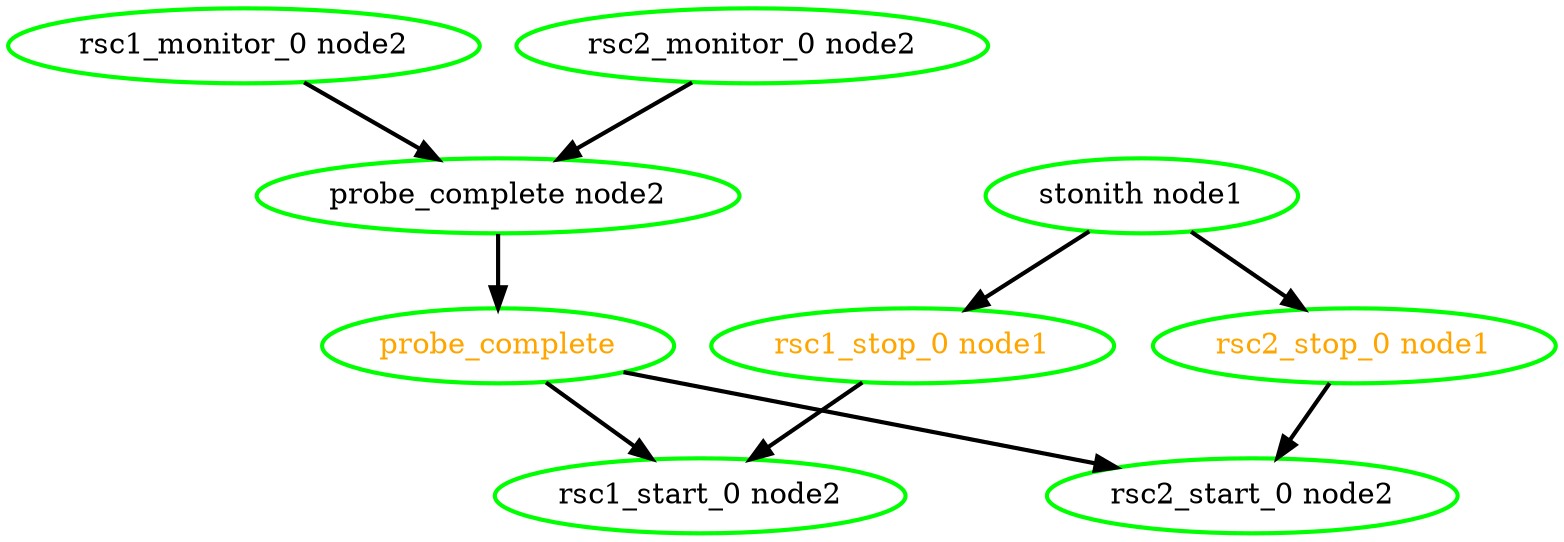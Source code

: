 digraph "g" {
	size = "30,30"
"rsc1_stop_0 node1" [ style=bold color="green" fontcolor="orange" ]
"probe_complete" [ style=bold color="green" fontcolor="orange" ]
"probe_complete node2" [ style=bold color="green" fontcolor="black" ]
"rsc1_monitor_0 node2" [ style=bold color="green" fontcolor="black" ]
"rsc2_monitor_0 node2" [ style=bold color="green" fontcolor="black" ]
"rsc1_start_0 node2" [ style=bold color="green" fontcolor="black" ]
"rsc2_stop_0 node1" [ style=bold color="green" fontcolor="orange" ]
"rsc2_start_0 node2" [ style=bold color="green" fontcolor="black" ]
"stonith node1" [ style=bold color="green" fontcolor="black" ]
"stonith node1" -> "rsc1_stop_0 node1" [ style = bold]
"probe_complete node2" -> "probe_complete" [ style = bold]
"rsc1_monitor_0 node2" -> "probe_complete node2" [ style = bold]
"rsc2_monitor_0 node2" -> "probe_complete node2" [ style = bold]
"rsc1_stop_0 node1" -> "rsc1_start_0 node2" [ style = bold]
"probe_complete" -> "rsc1_start_0 node2" [ style = bold]
"stonith node1" -> "rsc2_stop_0 node1" [ style = bold]
"probe_complete" -> "rsc2_start_0 node2" [ style = bold]
"rsc2_stop_0 node1" -> "rsc2_start_0 node2" [ style = bold]
}
